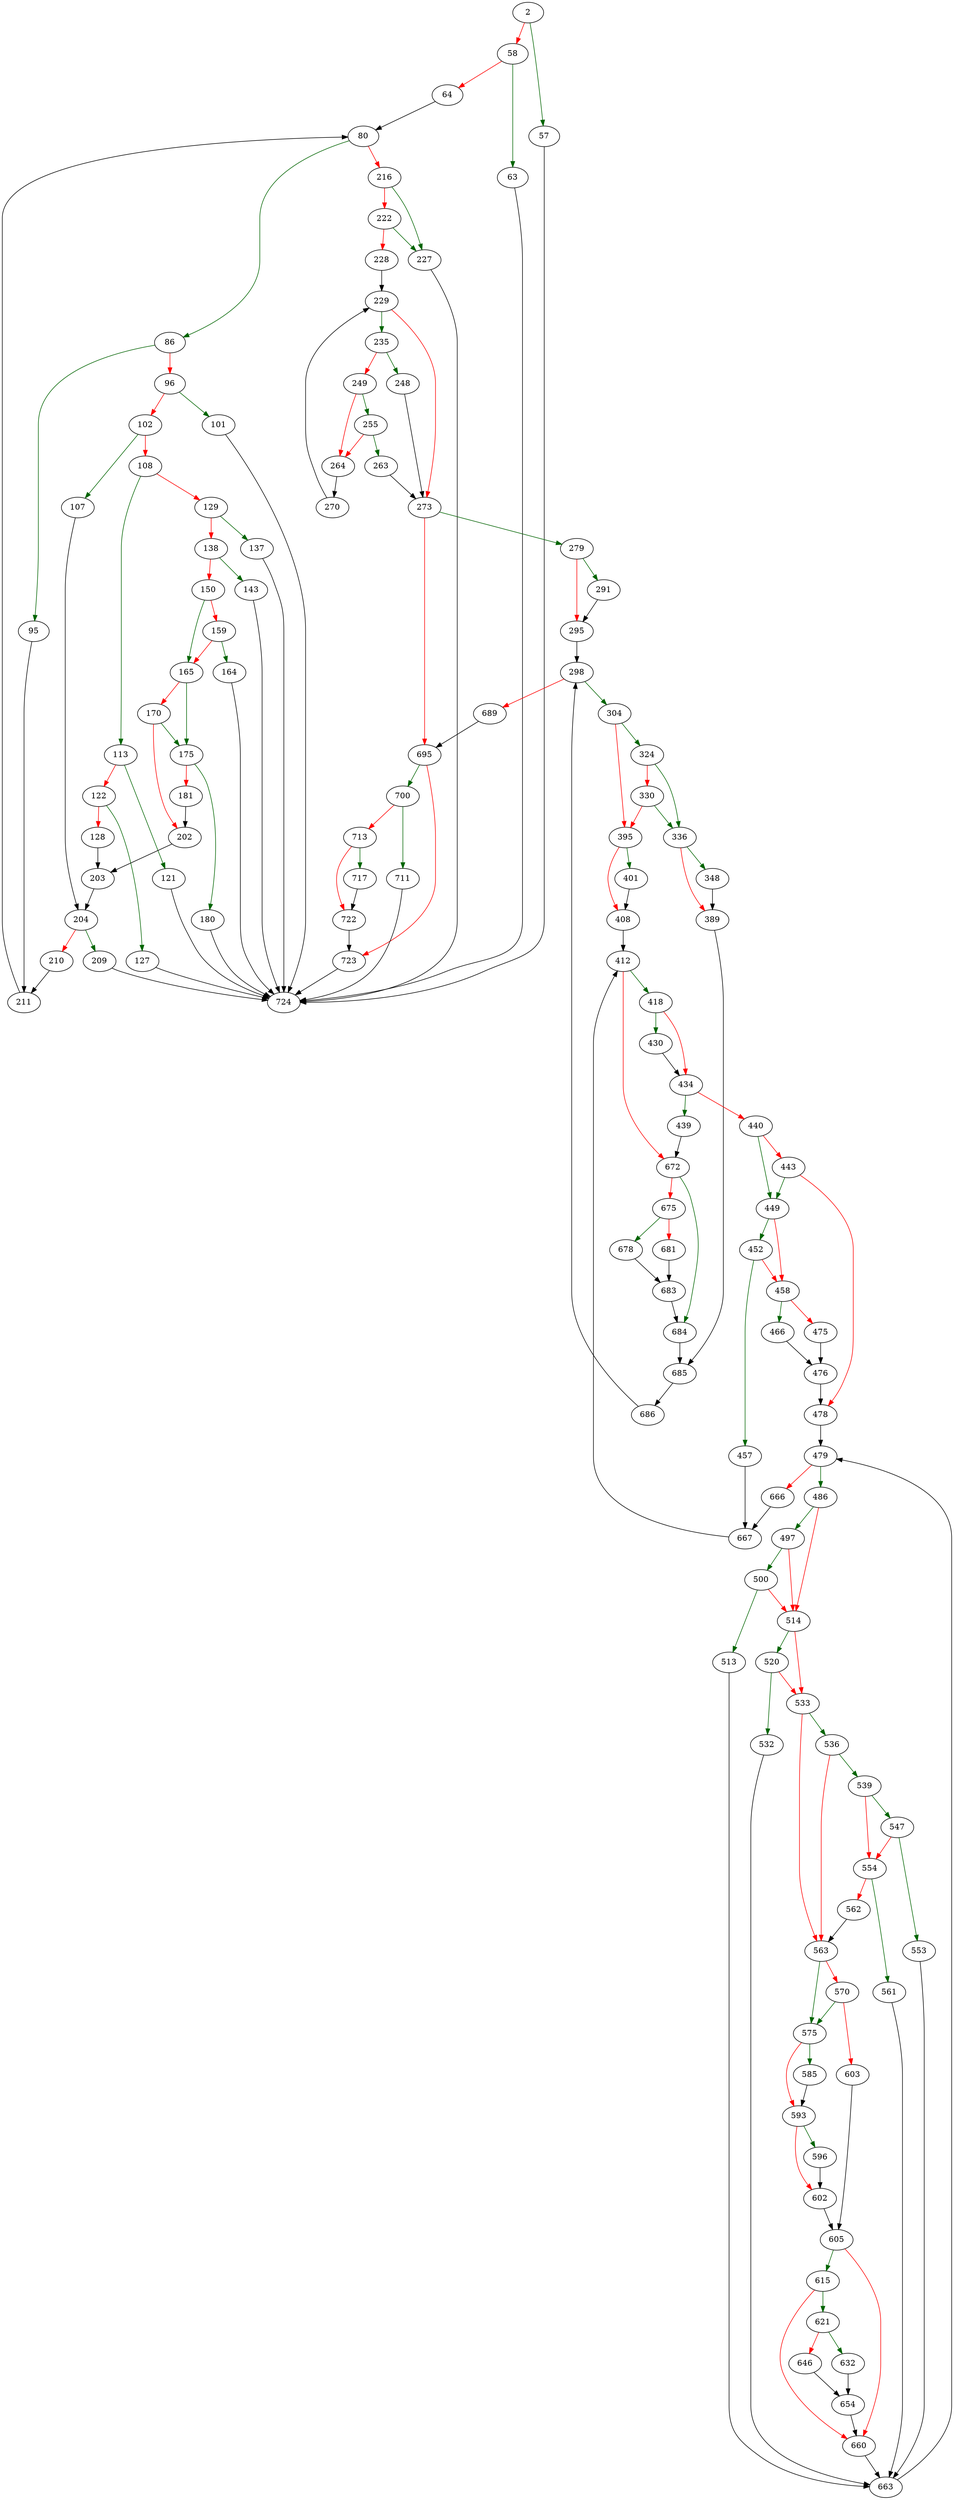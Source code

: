 strict digraph "selectExpander" {
	// Node definitions.
	2 [entry=true];
	57;
	58;
	724;
	63;
	64;
	80;
	86;
	216;
	95;
	96;
	211;
	101;
	102;
	107;
	108;
	204;
	113;
	129;
	121;
	122;
	127;
	128;
	203;
	137;
	138;
	143;
	150;
	165;
	159;
	164;
	175;
	170;
	202;
	180;
	181;
	209;
	210;
	227;
	222;
	228;
	229;
	235;
	273;
	248;
	249;
	255;
	264;
	263;
	270;
	279;
	695;
	291;
	295;
	298;
	304;
	689;
	324;
	395;
	336;
	330;
	348;
	389;
	685;
	401;
	408;
	412;
	418;
	672;
	430;
	434;
	439;
	440;
	449;
	443;
	478;
	452;
	458;
	457;
	667;
	466;
	475;
	476;
	479;
	486;
	666;
	497;
	514;
	500;
	513;
	663;
	520;
	533;
	532;
	536;
	563;
	539;
	547;
	554;
	553;
	561;
	562;
	575;
	570;
	603;
	585;
	593;
	596;
	602;
	605;
	615;
	660;
	621;
	632;
	646;
	654;
	684;
	675;
	678;
	681;
	683;
	686;
	700;
	723;
	711;
	713;
	717;
	722;

	// Edge definitions.
	2 -> 57 [
		color=darkgreen
		cond=true
	];
	2 -> 58 [
		color=red
		cond=false
	];
	57 -> 724;
	58 -> 63 [
		color=darkgreen
		cond=true
	];
	58 -> 64 [
		color=red
		cond=false
	];
	63 -> 724;
	64 -> 80;
	80 -> 86 [
		color=darkgreen
		cond=true
	];
	80 -> 216 [
		color=red
		cond=false
	];
	86 -> 95 [
		color=darkgreen
		cond=true
	];
	86 -> 96 [
		color=red
		cond=false
	];
	216 -> 227 [
		color=darkgreen
		cond=true
	];
	216 -> 222 [
		color=red
		cond=false
	];
	95 -> 211;
	96 -> 101 [
		color=darkgreen
		cond=true
	];
	96 -> 102 [
		color=red
		cond=false
	];
	211 -> 80;
	101 -> 724;
	102 -> 107 [
		color=darkgreen
		cond=true
	];
	102 -> 108 [
		color=red
		cond=false
	];
	107 -> 204;
	108 -> 113 [
		color=darkgreen
		cond=true
	];
	108 -> 129 [
		color=red
		cond=false
	];
	204 -> 209 [
		color=darkgreen
		cond=true
	];
	204 -> 210 [
		color=red
		cond=false
	];
	113 -> 121 [
		color=darkgreen
		cond=true
	];
	113 -> 122 [
		color=red
		cond=false
	];
	129 -> 137 [
		color=darkgreen
		cond=true
	];
	129 -> 138 [
		color=red
		cond=false
	];
	121 -> 724;
	122 -> 127 [
		color=darkgreen
		cond=true
	];
	122 -> 128 [
		color=red
		cond=false
	];
	127 -> 724;
	128 -> 203;
	203 -> 204;
	137 -> 724;
	138 -> 143 [
		color=darkgreen
		cond=true
	];
	138 -> 150 [
		color=red
		cond=false
	];
	143 -> 724;
	150 -> 165 [
		color=darkgreen
		cond=true
	];
	150 -> 159 [
		color=red
		cond=false
	];
	165 -> 175 [
		color=darkgreen
		cond=true
	];
	165 -> 170 [
		color=red
		cond=false
	];
	159 -> 165 [
		color=red
		cond=false
	];
	159 -> 164 [
		color=darkgreen
		cond=true
	];
	164 -> 724;
	175 -> 180 [
		color=darkgreen
		cond=true
	];
	175 -> 181 [
		color=red
		cond=false
	];
	170 -> 175 [
		color=darkgreen
		cond=true
	];
	170 -> 202 [
		color=red
		cond=false
	];
	202 -> 203;
	180 -> 724;
	181 -> 202;
	209 -> 724;
	210 -> 211;
	227 -> 724;
	222 -> 227 [
		color=darkgreen
		cond=true
	];
	222 -> 228 [
		color=red
		cond=false
	];
	228 -> 229;
	229 -> 235 [
		color=darkgreen
		cond=true
	];
	229 -> 273 [
		color=red
		cond=false
	];
	235 -> 248 [
		color=darkgreen
		cond=true
	];
	235 -> 249 [
		color=red
		cond=false
	];
	273 -> 279 [
		color=darkgreen
		cond=true
	];
	273 -> 695 [
		color=red
		cond=false
	];
	248 -> 273;
	249 -> 255 [
		color=darkgreen
		cond=true
	];
	249 -> 264 [
		color=red
		cond=false
	];
	255 -> 264 [
		color=red
		cond=false
	];
	255 -> 263 [
		color=darkgreen
		cond=true
	];
	264 -> 270;
	263 -> 273;
	270 -> 229;
	279 -> 291 [
		color=darkgreen
		cond=true
	];
	279 -> 295 [
		color=red
		cond=false
	];
	695 -> 700 [
		color=darkgreen
		cond=true
	];
	695 -> 723 [
		color=red
		cond=false
	];
	291 -> 295;
	295 -> 298;
	298 -> 304 [
		color=darkgreen
		cond=true
	];
	298 -> 689 [
		color=red
		cond=false
	];
	304 -> 324 [
		color=darkgreen
		cond=true
	];
	304 -> 395 [
		color=red
		cond=false
	];
	689 -> 695;
	324 -> 336 [
		color=darkgreen
		cond=true
	];
	324 -> 330 [
		color=red
		cond=false
	];
	395 -> 401 [
		color=darkgreen
		cond=true
	];
	395 -> 408 [
		color=red
		cond=false
	];
	336 -> 348 [
		color=darkgreen
		cond=true
	];
	336 -> 389 [
		color=red
		cond=false
	];
	330 -> 395 [
		color=red
		cond=false
	];
	330 -> 336 [
		color=darkgreen
		cond=true
	];
	348 -> 389;
	389 -> 685;
	685 -> 686;
	401 -> 408;
	408 -> 412;
	412 -> 418 [
		color=darkgreen
		cond=true
	];
	412 -> 672 [
		color=red
		cond=false
	];
	418 -> 430 [
		color=darkgreen
		cond=true
	];
	418 -> 434 [
		color=red
		cond=false
	];
	672 -> 684 [
		color=darkgreen
		cond=true
	];
	672 -> 675 [
		color=red
		cond=false
	];
	430 -> 434;
	434 -> 439 [
		color=darkgreen
		cond=true
	];
	434 -> 440 [
		color=red
		cond=false
	];
	439 -> 672;
	440 -> 449 [
		color=darkgreen
		cond=true
	];
	440 -> 443 [
		color=red
		cond=false
	];
	449 -> 452 [
		color=darkgreen
		cond=true
	];
	449 -> 458 [
		color=red
		cond=false
	];
	443 -> 449 [
		color=darkgreen
		cond=true
	];
	443 -> 478 [
		color=red
		cond=false
	];
	478 -> 479;
	452 -> 458 [
		color=red
		cond=false
	];
	452 -> 457 [
		color=darkgreen
		cond=true
	];
	458 -> 466 [
		color=darkgreen
		cond=true
	];
	458 -> 475 [
		color=red
		cond=false
	];
	457 -> 667;
	667 -> 412;
	466 -> 476;
	475 -> 476;
	476 -> 478;
	479 -> 486 [
		color=darkgreen
		cond=true
	];
	479 -> 666 [
		color=red
		cond=false
	];
	486 -> 497 [
		color=darkgreen
		cond=true
	];
	486 -> 514 [
		color=red
		cond=false
	];
	666 -> 667;
	497 -> 514 [
		color=red
		cond=false
	];
	497 -> 500 [
		color=darkgreen
		cond=true
	];
	514 -> 520 [
		color=darkgreen
		cond=true
	];
	514 -> 533 [
		color=red
		cond=false
	];
	500 -> 514 [
		color=red
		cond=false
	];
	500 -> 513 [
		color=darkgreen
		cond=true
	];
	513 -> 663;
	663 -> 479;
	520 -> 533 [
		color=red
		cond=false
	];
	520 -> 532 [
		color=darkgreen
		cond=true
	];
	533 -> 536 [
		color=darkgreen
		cond=true
	];
	533 -> 563 [
		color=red
		cond=false
	];
	532 -> 663;
	536 -> 563 [
		color=red
		cond=false
	];
	536 -> 539 [
		color=darkgreen
		cond=true
	];
	563 -> 575 [
		color=darkgreen
		cond=true
	];
	563 -> 570 [
		color=red
		cond=false
	];
	539 -> 547 [
		color=darkgreen
		cond=true
	];
	539 -> 554 [
		color=red
		cond=false
	];
	547 -> 554 [
		color=red
		cond=false
	];
	547 -> 553 [
		color=darkgreen
		cond=true
	];
	554 -> 561 [
		color=darkgreen
		cond=true
	];
	554 -> 562 [
		color=red
		cond=false
	];
	553 -> 663;
	561 -> 663;
	562 -> 563;
	575 -> 585 [
		color=darkgreen
		cond=true
	];
	575 -> 593 [
		color=red
		cond=false
	];
	570 -> 575 [
		color=darkgreen
		cond=true
	];
	570 -> 603 [
		color=red
		cond=false
	];
	603 -> 605;
	585 -> 593;
	593 -> 596 [
		color=darkgreen
		cond=true
	];
	593 -> 602 [
		color=red
		cond=false
	];
	596 -> 602;
	602 -> 605;
	605 -> 615 [
		color=darkgreen
		cond=true
	];
	605 -> 660 [
		color=red
		cond=false
	];
	615 -> 660 [
		color=red
		cond=false
	];
	615 -> 621 [
		color=darkgreen
		cond=true
	];
	660 -> 663;
	621 -> 632 [
		color=darkgreen
		cond=true
	];
	621 -> 646 [
		color=red
		cond=false
	];
	632 -> 654;
	646 -> 654;
	654 -> 660;
	684 -> 685;
	675 -> 678 [
		color=darkgreen
		cond=true
	];
	675 -> 681 [
		color=red
		cond=false
	];
	678 -> 683;
	681 -> 683;
	683 -> 684;
	686 -> 298;
	700 -> 711 [
		color=darkgreen
		cond=true
	];
	700 -> 713 [
		color=red
		cond=false
	];
	723 -> 724;
	711 -> 724;
	713 -> 717 [
		color=darkgreen
		cond=true
	];
	713 -> 722 [
		color=red
		cond=false
	];
	717 -> 722;
	722 -> 723;
}
